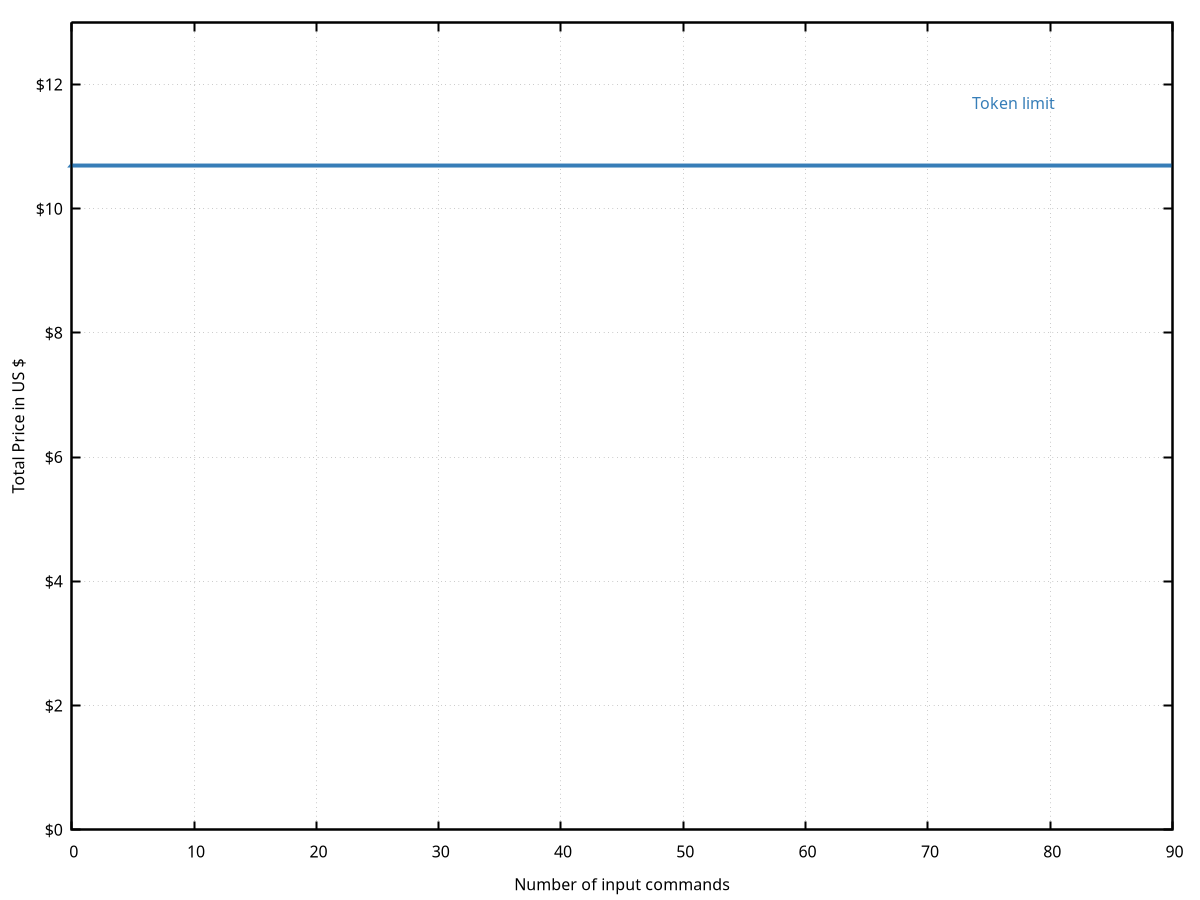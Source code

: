 set encoding utf8

#set term pngcairo enhanced color dashed font "Alegreya, 24" rounded size 1024,512
set term pngcairo enhanced color dashed font "Arial, 24" rounded size 1024,512
set output "prices.png"

set style line 1 lc rgb '#E41A1C' pt 1 ps 1 lt 1 lw 4 # red
set style line 2 lc rgb '#377EB8' pt 6 ps 1 lt 1 lw 4 # blue

set grid

set xlabel "Number of input commands"
set ylabel "Total Price in US $"

set border lw 2

set label "Token limit" at 77,11.7 center textcolor rgb "#377EB8" front

#set ytics nomirror

set format y "$%g"

plot [0:90] [0:13] \
"price.data" u 1:4 axis x1y1 w lp ls 1 notitle, 10.7 ls 2 notitle

#title "Total Price in US$"

#"storydump/price.data" u 1:3 axis x1y2 w l lw 2 title "Prompt Tokens",		\
#"storydump/price.data" u 1:2 axis x1y2 w l lw 2 title "Completion Tokens"
